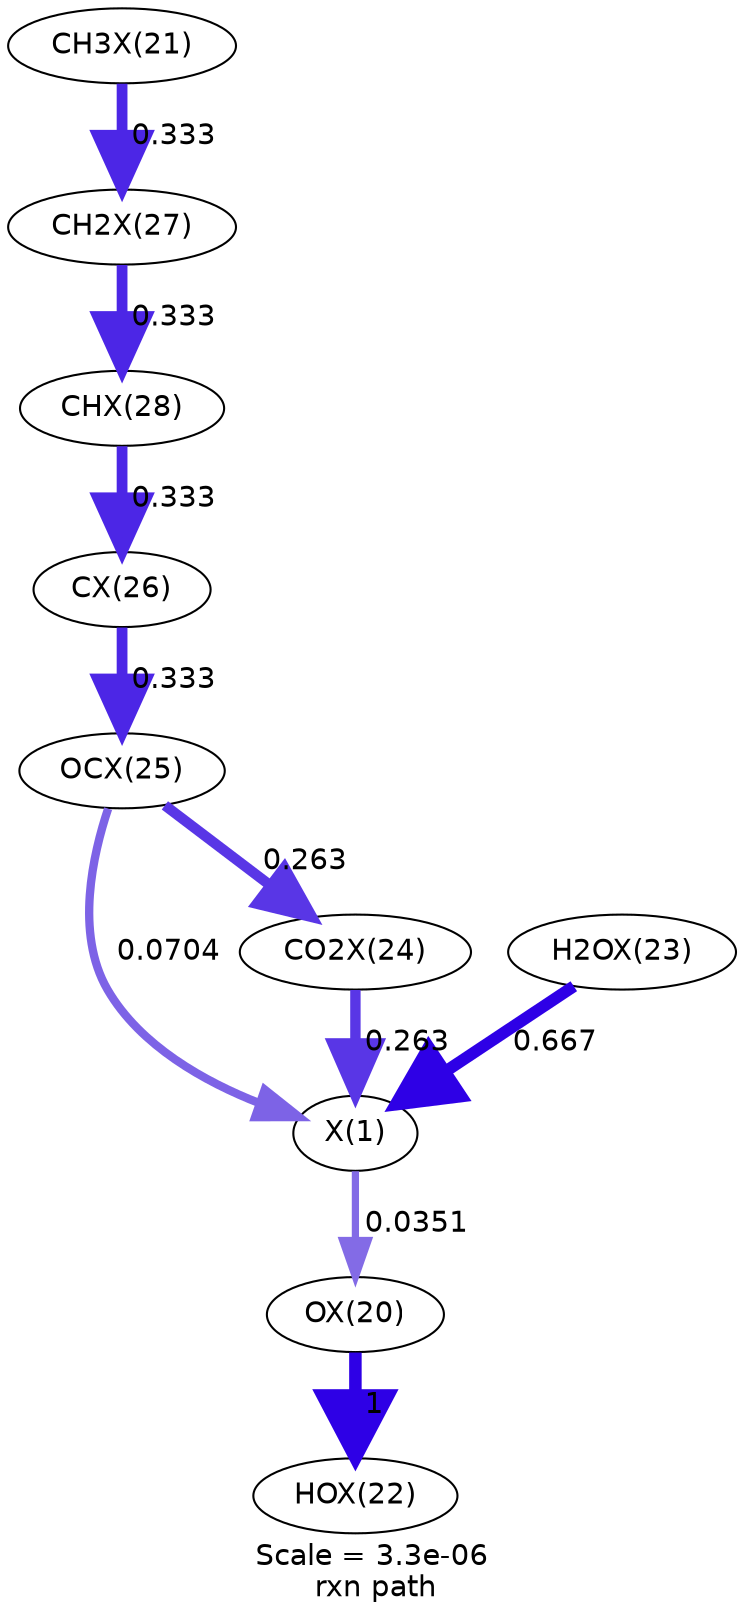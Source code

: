 digraph reaction_paths {
center=1;
s22 -> s24[fontname="Helvetica", style="setlinewidth(3.47)", arrowsize=1.74, color="0.7, 0.535, 0.9"
, label=" 0.0351"];
s29 -> s22[fontname="Helvetica", style="setlinewidth(4)", arrowsize=2, color="0.7, 0.57, 0.9"
, label=" 0.0704"];
s27 -> s22[fontname="Helvetica", style="setlinewidth(5.69)", arrowsize=2.85, color="0.7, 1.17, 0.9"
, label=" 0.667"];
s28 -> s22[fontname="Helvetica", style="setlinewidth(4.99)", arrowsize=2.5, color="0.7, 0.763, 0.9"
, label=" 0.263"];
s24 -> s26[fontname="Helvetica", style="setlinewidth(6)", arrowsize=3, color="0.7, 1.5, 0.9"
, label=" 1"];
s25 -> s31[fontname="Helvetica", style="setlinewidth(5.17)", arrowsize=2.59, color="0.7, 0.833, 0.9"
, label=" 0.333"];
s31 -> s32[fontname="Helvetica", style="setlinewidth(5.17)", arrowsize=2.59, color="0.7, 0.833, 0.9"
, label=" 0.333"];
s32 -> s30[fontname="Helvetica", style="setlinewidth(5.17)", arrowsize=2.59, color="0.7, 0.833, 0.9"
, label=" 0.333"];
s30 -> s29[fontname="Helvetica", style="setlinewidth(5.17)", arrowsize=2.59, color="0.7, 0.833, 0.9"
, label=" 0.333"];
s29 -> s28[fontname="Helvetica", style="setlinewidth(4.99)", arrowsize=2.5, color="0.7, 0.763, 0.9"
, label=" 0.263"];
s22 [ fontname="Helvetica", label="X(1)"];
s24 [ fontname="Helvetica", label="OX(20)"];
s25 [ fontname="Helvetica", label="CH3X(21)"];
s26 [ fontname="Helvetica", label="HOX(22)"];
s27 [ fontname="Helvetica", label="H2OX(23)"];
s28 [ fontname="Helvetica", label="CO2X(24)"];
s29 [ fontname="Helvetica", label="OCX(25)"];
s30 [ fontname="Helvetica", label="CX(26)"];
s31 [ fontname="Helvetica", label="CH2X(27)"];
s32 [ fontname="Helvetica", label="CHX(28)"];
 label = "Scale = 3.3e-06\l rxn path";
 fontname = "Helvetica";
}
